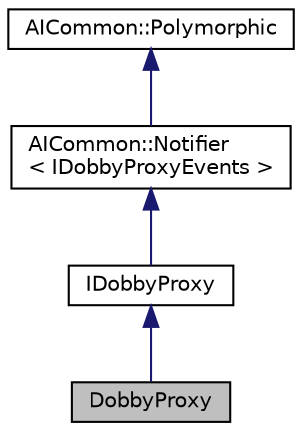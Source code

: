 digraph "DobbyProxy"
{
 // LATEX_PDF_SIZE
  edge [fontname="Helvetica",fontsize="10",labelfontname="Helvetica",labelfontsize="10"];
  node [fontname="Helvetica",fontsize="10",shape=record];
  Node1 [label="DobbyProxy",height=0.2,width=0.4,color="black", fillcolor="grey75", style="filled", fontcolor="black",tooltip="Wrapper around an IpcService object that provides simpler method calls to the dobby daemon."];
  Node2 -> Node1 [dir="back",color="midnightblue",fontsize="10",style="solid",fontname="Helvetica"];
  Node2 [label="IDobbyProxy",height=0.2,width=0.4,color="black", fillcolor="white", style="filled",URL="$classIDobbyProxy.html",tooltip="Wrapper around an IpcService object that provides simpler method calls to the Dobby 'hypervisor' daem..."];
  Node3 -> Node2 [dir="back",color="midnightblue",fontsize="10",style="solid",fontname="Helvetica"];
  Node3 [label="AICommon::Notifier\l\< IDobbyProxyEvents \>",height=0.2,width=0.4,color="black", fillcolor="white", style="filled",URL="$classAICommon_1_1Notifier.html",tooltip=" "];
  Node4 -> Node3 [dir="back",color="midnightblue",fontsize="10",style="solid",fontname="Helvetica"];
  Node4 [label="AICommon::Polymorphic",height=0.2,width=0.4,color="black", fillcolor="white", style="filled",URL="$classAICommon_1_1Polymorphic.html",tooltip="Inherit from this from all types that have virtual functions."];
}
